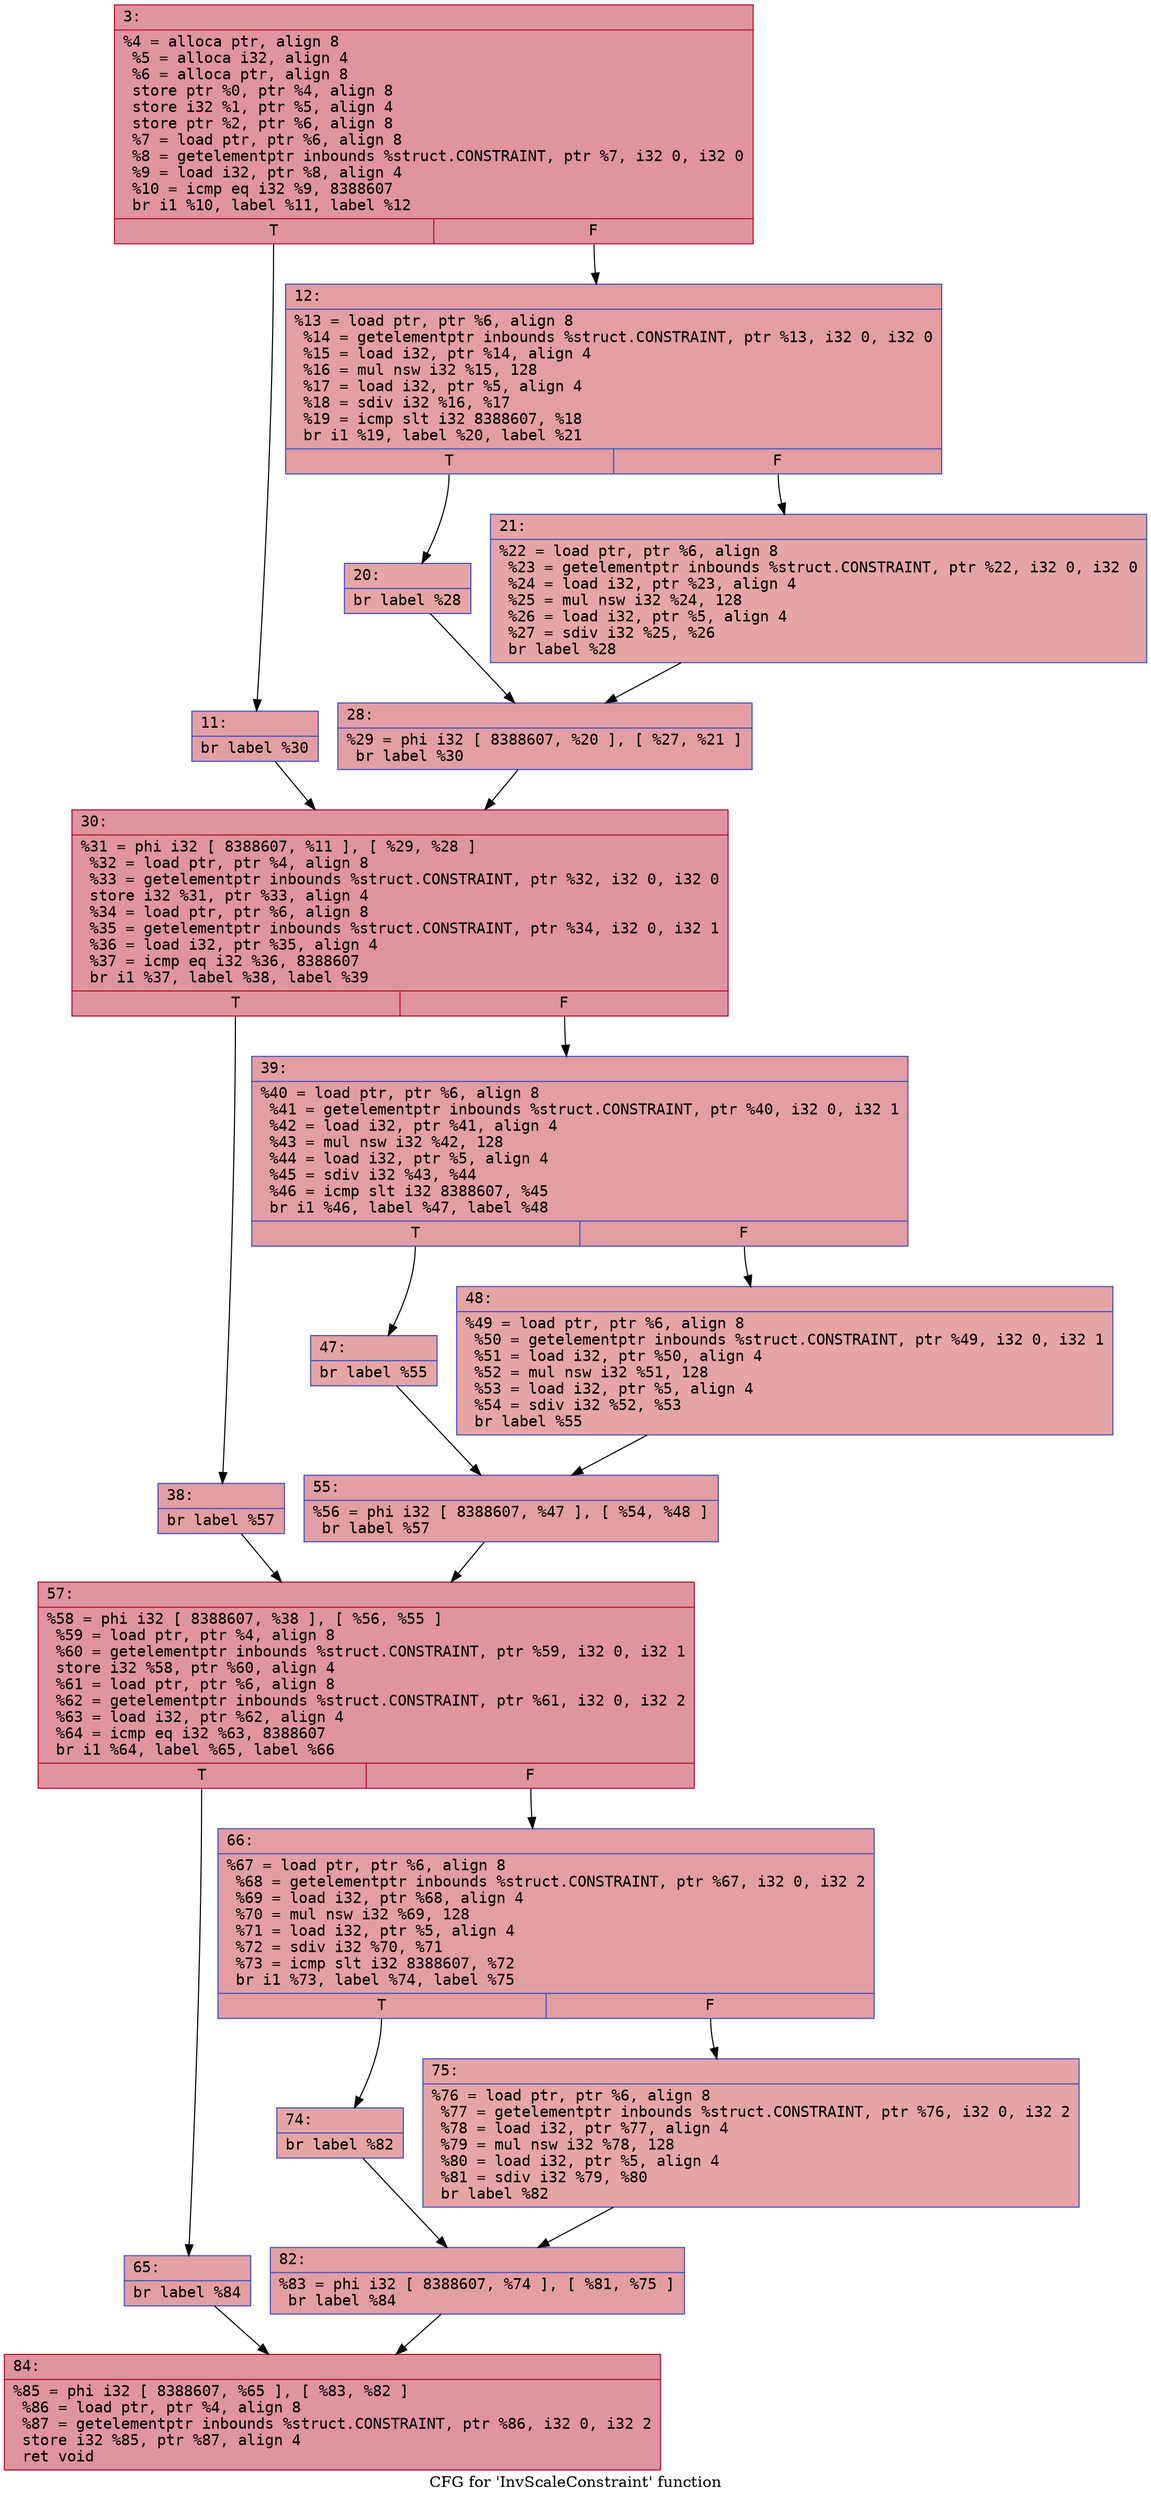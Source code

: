 digraph "CFG for 'InvScaleConstraint' function" {
	label="CFG for 'InvScaleConstraint' function";

	Node0x600001062e40 [shape=record,color="#b70d28ff", style=filled, fillcolor="#b70d2870" fontname="Courier",label="{3:\l|  %4 = alloca ptr, align 8\l  %5 = alloca i32, align 4\l  %6 = alloca ptr, align 8\l  store ptr %0, ptr %4, align 8\l  store i32 %1, ptr %5, align 4\l  store ptr %2, ptr %6, align 8\l  %7 = load ptr, ptr %6, align 8\l  %8 = getelementptr inbounds %struct.CONSTRAINT, ptr %7, i32 0, i32 0\l  %9 = load i32, ptr %8, align 4\l  %10 = icmp eq i32 %9, 8388607\l  br i1 %10, label %11, label %12\l|{<s0>T|<s1>F}}"];
	Node0x600001062e40:s0 -> Node0x600001062f30[tooltip="3 -> 11\nProbability 50.00%" ];
	Node0x600001062e40:s1 -> Node0x600001062f80[tooltip="3 -> 12\nProbability 50.00%" ];
	Node0x600001062f30 [shape=record,color="#3d50c3ff", style=filled, fillcolor="#be242e70" fontname="Courier",label="{11:\l|  br label %30\l}"];
	Node0x600001062f30 -> Node0x6000010630c0[tooltip="11 -> 30\nProbability 100.00%" ];
	Node0x600001062f80 [shape=record,color="#3d50c3ff", style=filled, fillcolor="#be242e70" fontname="Courier",label="{12:\l|  %13 = load ptr, ptr %6, align 8\l  %14 = getelementptr inbounds %struct.CONSTRAINT, ptr %13, i32 0, i32 0\l  %15 = load i32, ptr %14, align 4\l  %16 = mul nsw i32 %15, 128\l  %17 = load i32, ptr %5, align 4\l  %18 = sdiv i32 %16, %17\l  %19 = icmp slt i32 8388607, %18\l  br i1 %19, label %20, label %21\l|{<s0>T|<s1>F}}"];
	Node0x600001062f80:s0 -> Node0x600001062fd0[tooltip="12 -> 20\nProbability 50.00%" ];
	Node0x600001062f80:s1 -> Node0x600001063020[tooltip="12 -> 21\nProbability 50.00%" ];
	Node0x600001062fd0 [shape=record,color="#3d50c3ff", style=filled, fillcolor="#c5333470" fontname="Courier",label="{20:\l|  br label %28\l}"];
	Node0x600001062fd0 -> Node0x600001063070[tooltip="20 -> 28\nProbability 100.00%" ];
	Node0x600001063020 [shape=record,color="#3d50c3ff", style=filled, fillcolor="#c5333470" fontname="Courier",label="{21:\l|  %22 = load ptr, ptr %6, align 8\l  %23 = getelementptr inbounds %struct.CONSTRAINT, ptr %22, i32 0, i32 0\l  %24 = load i32, ptr %23, align 4\l  %25 = mul nsw i32 %24, 128\l  %26 = load i32, ptr %5, align 4\l  %27 = sdiv i32 %25, %26\l  br label %28\l}"];
	Node0x600001063020 -> Node0x600001063070[tooltip="21 -> 28\nProbability 100.00%" ];
	Node0x600001063070 [shape=record,color="#3d50c3ff", style=filled, fillcolor="#be242e70" fontname="Courier",label="{28:\l|  %29 = phi i32 [ 8388607, %20 ], [ %27, %21 ]\l  br label %30\l}"];
	Node0x600001063070 -> Node0x6000010630c0[tooltip="28 -> 30\nProbability 100.00%" ];
	Node0x6000010630c0 [shape=record,color="#b70d28ff", style=filled, fillcolor="#b70d2870" fontname="Courier",label="{30:\l|  %31 = phi i32 [ 8388607, %11 ], [ %29, %28 ]\l  %32 = load ptr, ptr %4, align 8\l  %33 = getelementptr inbounds %struct.CONSTRAINT, ptr %32, i32 0, i32 0\l  store i32 %31, ptr %33, align 4\l  %34 = load ptr, ptr %6, align 8\l  %35 = getelementptr inbounds %struct.CONSTRAINT, ptr %34, i32 0, i32 1\l  %36 = load i32, ptr %35, align 4\l  %37 = icmp eq i32 %36, 8388607\l  br i1 %37, label %38, label %39\l|{<s0>T|<s1>F}}"];
	Node0x6000010630c0:s0 -> Node0x600001063110[tooltip="30 -> 38\nProbability 50.00%" ];
	Node0x6000010630c0:s1 -> Node0x600001063160[tooltip="30 -> 39\nProbability 50.00%" ];
	Node0x600001063110 [shape=record,color="#3d50c3ff", style=filled, fillcolor="#be242e70" fontname="Courier",label="{38:\l|  br label %57\l}"];
	Node0x600001063110 -> Node0x6000010632a0[tooltip="38 -> 57\nProbability 100.00%" ];
	Node0x600001063160 [shape=record,color="#3d50c3ff", style=filled, fillcolor="#be242e70" fontname="Courier",label="{39:\l|  %40 = load ptr, ptr %6, align 8\l  %41 = getelementptr inbounds %struct.CONSTRAINT, ptr %40, i32 0, i32 1\l  %42 = load i32, ptr %41, align 4\l  %43 = mul nsw i32 %42, 128\l  %44 = load i32, ptr %5, align 4\l  %45 = sdiv i32 %43, %44\l  %46 = icmp slt i32 8388607, %45\l  br i1 %46, label %47, label %48\l|{<s0>T|<s1>F}}"];
	Node0x600001063160:s0 -> Node0x6000010631b0[tooltip="39 -> 47\nProbability 50.00%" ];
	Node0x600001063160:s1 -> Node0x600001063200[tooltip="39 -> 48\nProbability 50.00%" ];
	Node0x6000010631b0 [shape=record,color="#3d50c3ff", style=filled, fillcolor="#c5333470" fontname="Courier",label="{47:\l|  br label %55\l}"];
	Node0x6000010631b0 -> Node0x600001063250[tooltip="47 -> 55\nProbability 100.00%" ];
	Node0x600001063200 [shape=record,color="#3d50c3ff", style=filled, fillcolor="#c5333470" fontname="Courier",label="{48:\l|  %49 = load ptr, ptr %6, align 8\l  %50 = getelementptr inbounds %struct.CONSTRAINT, ptr %49, i32 0, i32 1\l  %51 = load i32, ptr %50, align 4\l  %52 = mul nsw i32 %51, 128\l  %53 = load i32, ptr %5, align 4\l  %54 = sdiv i32 %52, %53\l  br label %55\l}"];
	Node0x600001063200 -> Node0x600001063250[tooltip="48 -> 55\nProbability 100.00%" ];
	Node0x600001063250 [shape=record,color="#3d50c3ff", style=filled, fillcolor="#be242e70" fontname="Courier",label="{55:\l|  %56 = phi i32 [ 8388607, %47 ], [ %54, %48 ]\l  br label %57\l}"];
	Node0x600001063250 -> Node0x6000010632a0[tooltip="55 -> 57\nProbability 100.00%" ];
	Node0x6000010632a0 [shape=record,color="#b70d28ff", style=filled, fillcolor="#b70d2870" fontname="Courier",label="{57:\l|  %58 = phi i32 [ 8388607, %38 ], [ %56, %55 ]\l  %59 = load ptr, ptr %4, align 8\l  %60 = getelementptr inbounds %struct.CONSTRAINT, ptr %59, i32 0, i32 1\l  store i32 %58, ptr %60, align 4\l  %61 = load ptr, ptr %6, align 8\l  %62 = getelementptr inbounds %struct.CONSTRAINT, ptr %61, i32 0, i32 2\l  %63 = load i32, ptr %62, align 4\l  %64 = icmp eq i32 %63, 8388607\l  br i1 %64, label %65, label %66\l|{<s0>T|<s1>F}}"];
	Node0x6000010632a0:s0 -> Node0x6000010632f0[tooltip="57 -> 65\nProbability 50.00%" ];
	Node0x6000010632a0:s1 -> Node0x600001063340[tooltip="57 -> 66\nProbability 50.00%" ];
	Node0x6000010632f0 [shape=record,color="#3d50c3ff", style=filled, fillcolor="#be242e70" fontname="Courier",label="{65:\l|  br label %84\l}"];
	Node0x6000010632f0 -> Node0x600001063480[tooltip="65 -> 84\nProbability 100.00%" ];
	Node0x600001063340 [shape=record,color="#3d50c3ff", style=filled, fillcolor="#be242e70" fontname="Courier",label="{66:\l|  %67 = load ptr, ptr %6, align 8\l  %68 = getelementptr inbounds %struct.CONSTRAINT, ptr %67, i32 0, i32 2\l  %69 = load i32, ptr %68, align 4\l  %70 = mul nsw i32 %69, 128\l  %71 = load i32, ptr %5, align 4\l  %72 = sdiv i32 %70, %71\l  %73 = icmp slt i32 8388607, %72\l  br i1 %73, label %74, label %75\l|{<s0>T|<s1>F}}"];
	Node0x600001063340:s0 -> Node0x600001063390[tooltip="66 -> 74\nProbability 50.00%" ];
	Node0x600001063340:s1 -> Node0x6000010633e0[tooltip="66 -> 75\nProbability 50.00%" ];
	Node0x600001063390 [shape=record,color="#3d50c3ff", style=filled, fillcolor="#c5333470" fontname="Courier",label="{74:\l|  br label %82\l}"];
	Node0x600001063390 -> Node0x600001063430[tooltip="74 -> 82\nProbability 100.00%" ];
	Node0x6000010633e0 [shape=record,color="#3d50c3ff", style=filled, fillcolor="#c5333470" fontname="Courier",label="{75:\l|  %76 = load ptr, ptr %6, align 8\l  %77 = getelementptr inbounds %struct.CONSTRAINT, ptr %76, i32 0, i32 2\l  %78 = load i32, ptr %77, align 4\l  %79 = mul nsw i32 %78, 128\l  %80 = load i32, ptr %5, align 4\l  %81 = sdiv i32 %79, %80\l  br label %82\l}"];
	Node0x6000010633e0 -> Node0x600001063430[tooltip="75 -> 82\nProbability 100.00%" ];
	Node0x600001063430 [shape=record,color="#3d50c3ff", style=filled, fillcolor="#be242e70" fontname="Courier",label="{82:\l|  %83 = phi i32 [ 8388607, %74 ], [ %81, %75 ]\l  br label %84\l}"];
	Node0x600001063430 -> Node0x600001063480[tooltip="82 -> 84\nProbability 100.00%" ];
	Node0x600001063480 [shape=record,color="#b70d28ff", style=filled, fillcolor="#b70d2870" fontname="Courier",label="{84:\l|  %85 = phi i32 [ 8388607, %65 ], [ %83, %82 ]\l  %86 = load ptr, ptr %4, align 8\l  %87 = getelementptr inbounds %struct.CONSTRAINT, ptr %86, i32 0, i32 2\l  store i32 %85, ptr %87, align 4\l  ret void\l}"];
}
